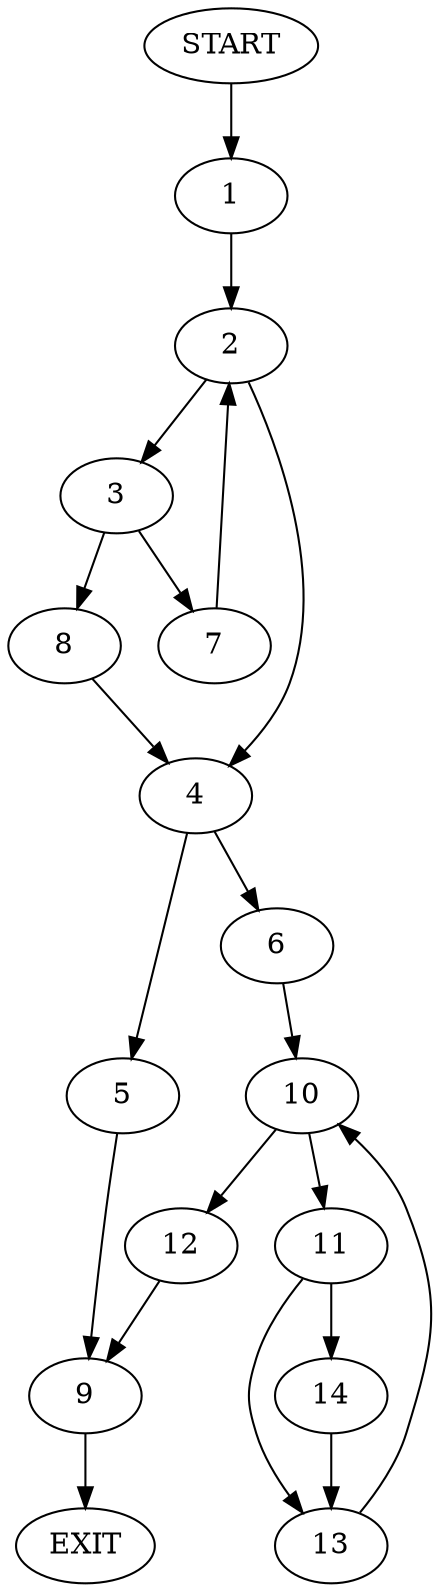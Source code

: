 digraph {
0 [label="START"]
15 [label="EXIT"]
0 -> 1
1 -> 2
2 -> 3
2 -> 4
4 -> 5
4 -> 6
3 -> 7
3 -> 8
7 -> 2
8 -> 4
5 -> 9
6 -> 10
9 -> 15
10 -> 11
10 -> 12
12 -> 9
11 -> 13
11 -> 14
13 -> 10
14 -> 13
}
